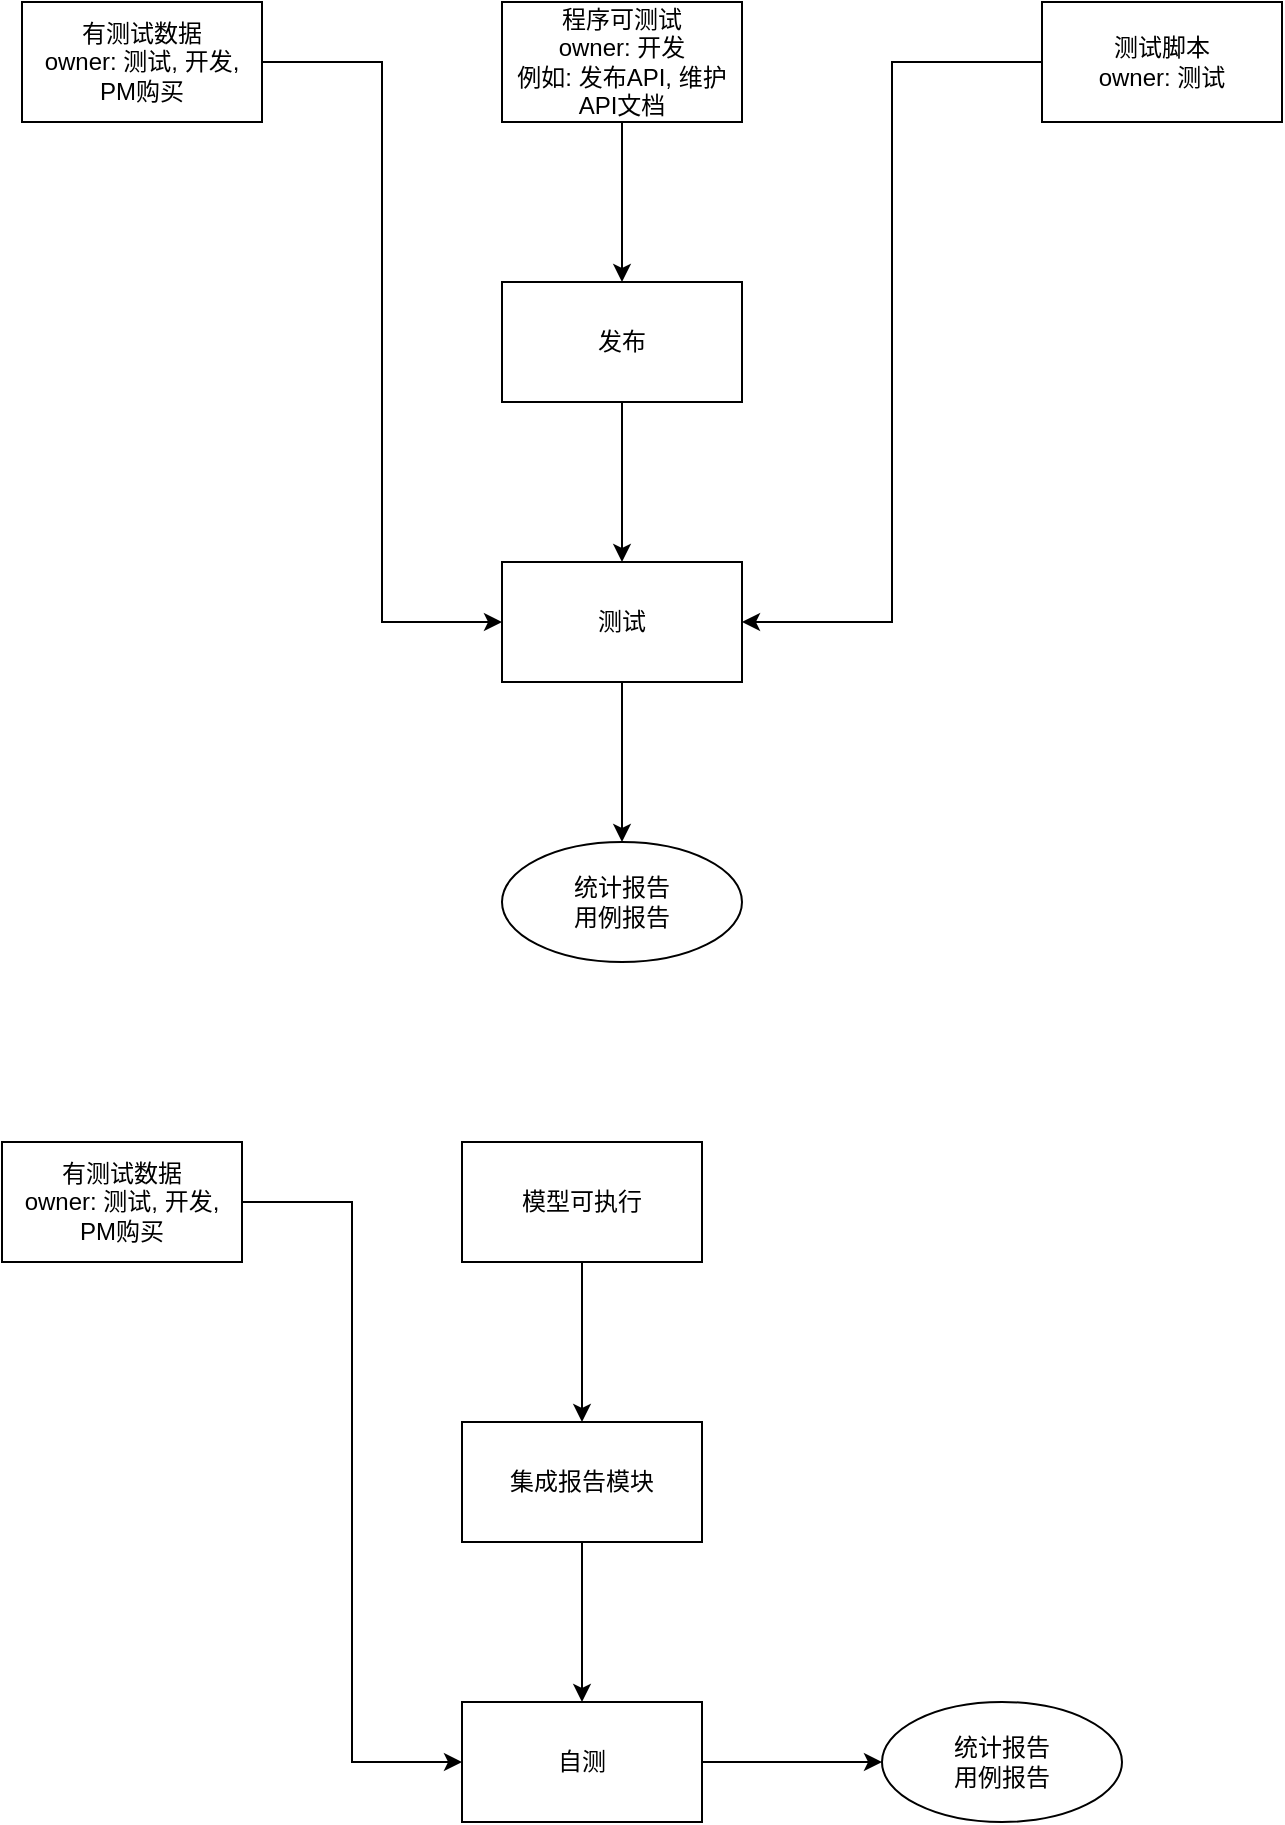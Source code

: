 <mxfile version="17.1.1" type="github"><diagram id="wipesylDd6tYnFv5l5JR" name="Page-1"><mxGraphModel dx="1249" dy="669" grid="1" gridSize="10" guides="1" tooltips="1" connect="1" arrows="1" fold="1" page="1" pageScale="1" pageWidth="827" pageHeight="1169" math="0" shadow="0"><root><mxCell id="0"/><mxCell id="1" parent="0"/><mxCell id="Top61Na-WtX3iJS4RTeq-9" style="edgeStyle=orthogonalEdgeStyle;rounded=0;orthogonalLoop=1;jettySize=auto;html=1;entryX=0;entryY=0.5;entryDx=0;entryDy=0;" edge="1" parent="1" source="Top61Na-WtX3iJS4RTeq-1" target="Top61Na-WtX3iJS4RTeq-8"><mxGeometry relative="1" as="geometry"/></mxCell><mxCell id="Top61Na-WtX3iJS4RTeq-1" value="有测试数据&lt;br&gt;owner: 测试, 开发, PM购买" style="rounded=0;whiteSpace=wrap;html=1;" vertex="1" parent="1"><mxGeometry x="40" y="50" width="120" height="60" as="geometry"/></mxCell><mxCell id="Top61Na-WtX3iJS4RTeq-6" style="edgeStyle=orthogonalEdgeStyle;rounded=0;orthogonalLoop=1;jettySize=auto;html=1;entryX=0.5;entryY=0;entryDx=0;entryDy=0;" edge="1" parent="1" source="Top61Na-WtX3iJS4RTeq-2" target="Top61Na-WtX3iJS4RTeq-4"><mxGeometry relative="1" as="geometry"/></mxCell><mxCell id="Top61Na-WtX3iJS4RTeq-2" value="程序可测试&lt;br&gt;owner: 开发&lt;br&gt;例如: 发布API, 维护API文档" style="rounded=0;whiteSpace=wrap;html=1;" vertex="1" parent="1"><mxGeometry x="280" y="50" width="120" height="60" as="geometry"/></mxCell><mxCell id="Top61Na-WtX3iJS4RTeq-10" style="edgeStyle=orthogonalEdgeStyle;rounded=0;orthogonalLoop=1;jettySize=auto;html=1;entryX=1;entryY=0.5;entryDx=0;entryDy=0;" edge="1" parent="1" source="Top61Na-WtX3iJS4RTeq-3" target="Top61Na-WtX3iJS4RTeq-8"><mxGeometry relative="1" as="geometry"/></mxCell><mxCell id="Top61Na-WtX3iJS4RTeq-3" value="测试脚本&lt;br&gt;owner: 测试" style="rounded=0;whiteSpace=wrap;html=1;" vertex="1" parent="1"><mxGeometry x="550" y="50" width="120" height="60" as="geometry"/></mxCell><mxCell id="Top61Na-WtX3iJS4RTeq-7" style="edgeStyle=orthogonalEdgeStyle;rounded=0;orthogonalLoop=1;jettySize=auto;html=1;" edge="1" parent="1" source="Top61Na-WtX3iJS4RTeq-4" target="Top61Na-WtX3iJS4RTeq-8"><mxGeometry relative="1" as="geometry"><mxPoint x="340" y="360" as="targetPoint"/></mxGeometry></mxCell><mxCell id="Top61Na-WtX3iJS4RTeq-4" value="发布" style="rounded=0;whiteSpace=wrap;html=1;" vertex="1" parent="1"><mxGeometry x="280" y="190" width="120" height="60" as="geometry"/></mxCell><mxCell id="Top61Na-WtX3iJS4RTeq-12" value="" style="edgeStyle=orthogonalEdgeStyle;rounded=0;orthogonalLoop=1;jettySize=auto;html=1;" edge="1" parent="1" source="Top61Na-WtX3iJS4RTeq-8" target="Top61Na-WtX3iJS4RTeq-11"><mxGeometry relative="1" as="geometry"/></mxCell><mxCell id="Top61Na-WtX3iJS4RTeq-8" value="测试" style="rounded=0;whiteSpace=wrap;html=1;" vertex="1" parent="1"><mxGeometry x="280" y="330" width="120" height="60" as="geometry"/></mxCell><mxCell id="Top61Na-WtX3iJS4RTeq-11" value="统计报告&lt;br&gt;用例报告" style="ellipse;whiteSpace=wrap;html=1;rounded=0;" vertex="1" parent="1"><mxGeometry x="280" y="470" width="120" height="60" as="geometry"/></mxCell><mxCell id="Top61Na-WtX3iJS4RTeq-16" value="" style="edgeStyle=orthogonalEdgeStyle;rounded=0;orthogonalLoop=1;jettySize=auto;html=1;" edge="1" parent="1" source="Top61Na-WtX3iJS4RTeq-13" target="Top61Na-WtX3iJS4RTeq-15"><mxGeometry relative="1" as="geometry"/></mxCell><mxCell id="Top61Na-WtX3iJS4RTeq-13" value="模型可执行" style="rounded=0;whiteSpace=wrap;html=1;" vertex="1" parent="1"><mxGeometry x="260" y="620" width="120" height="60" as="geometry"/></mxCell><mxCell id="Top61Na-WtX3iJS4RTeq-19" style="edgeStyle=orthogonalEdgeStyle;rounded=0;orthogonalLoop=1;jettySize=auto;html=1;entryX=0;entryY=0.5;entryDx=0;entryDy=0;" edge="1" parent="1" source="Top61Na-WtX3iJS4RTeq-14" target="Top61Na-WtX3iJS4RTeq-17"><mxGeometry relative="1" as="geometry"/></mxCell><mxCell id="Top61Na-WtX3iJS4RTeq-14" value="有测试数据&lt;br&gt;owner: 测试, 开发, PM购买" style="rounded=0;whiteSpace=wrap;html=1;" vertex="1" parent="1"><mxGeometry x="30" y="620" width="120" height="60" as="geometry"/></mxCell><mxCell id="Top61Na-WtX3iJS4RTeq-18" value="" style="edgeStyle=orthogonalEdgeStyle;rounded=0;orthogonalLoop=1;jettySize=auto;html=1;" edge="1" parent="1" source="Top61Na-WtX3iJS4RTeq-15" target="Top61Na-WtX3iJS4RTeq-17"><mxGeometry relative="1" as="geometry"/></mxCell><mxCell id="Top61Na-WtX3iJS4RTeq-15" value="集成报告模块" style="rounded=0;whiteSpace=wrap;html=1;" vertex="1" parent="1"><mxGeometry x="260" y="760" width="120" height="60" as="geometry"/></mxCell><mxCell id="Top61Na-WtX3iJS4RTeq-21" style="edgeStyle=orthogonalEdgeStyle;rounded=0;orthogonalLoop=1;jettySize=auto;html=1;entryX=0;entryY=0.5;entryDx=0;entryDy=0;" edge="1" parent="1" source="Top61Na-WtX3iJS4RTeq-17" target="Top61Na-WtX3iJS4RTeq-20"><mxGeometry relative="1" as="geometry"/></mxCell><mxCell id="Top61Na-WtX3iJS4RTeq-17" value="自测" style="rounded=0;whiteSpace=wrap;html=1;" vertex="1" parent="1"><mxGeometry x="260" y="900" width="120" height="60" as="geometry"/></mxCell><mxCell id="Top61Na-WtX3iJS4RTeq-20" value="统计报告&lt;br&gt;用例报告" style="ellipse;whiteSpace=wrap;html=1;rounded=0;" vertex="1" parent="1"><mxGeometry x="470" y="900" width="120" height="60" as="geometry"/></mxCell></root></mxGraphModel></diagram></mxfile>
